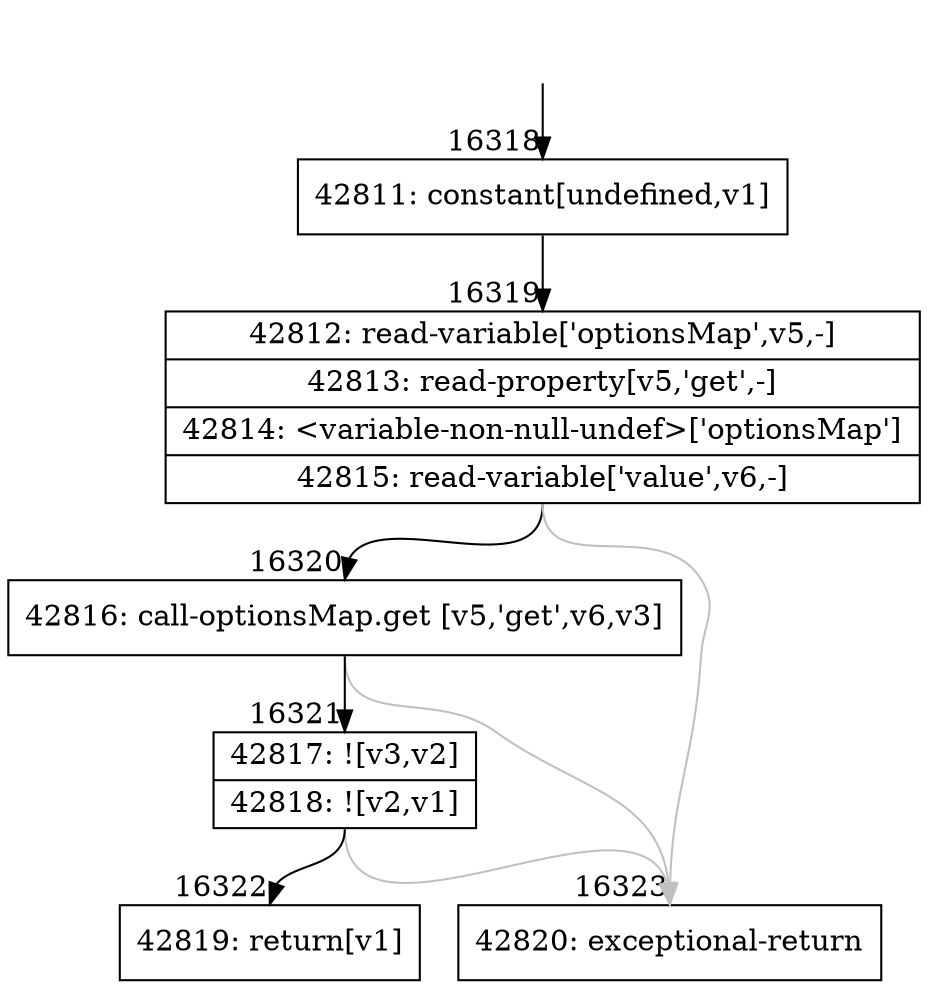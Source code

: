 digraph {
rankdir="TD"
BB_entry1315[shape=none,label=""];
BB_entry1315 -> BB16318 [tailport=s, headport=n, headlabel="    16318"]
BB16318 [shape=record label="{42811: constant[undefined,v1]}" ] 
BB16318 -> BB16319 [tailport=s, headport=n, headlabel="      16319"]
BB16319 [shape=record label="{42812: read-variable['optionsMap',v5,-]|42813: read-property[v5,'get',-]|42814: \<variable-non-null-undef\>['optionsMap']|42815: read-variable['value',v6,-]}" ] 
BB16319 -> BB16320 [tailport=s, headport=n, headlabel="      16320"]
BB16319 -> BB16323 [tailport=s, headport=n, color=gray, headlabel="      16323"]
BB16320 [shape=record label="{42816: call-optionsMap.get [v5,'get',v6,v3]}" ] 
BB16320 -> BB16321 [tailport=s, headport=n, headlabel="      16321"]
BB16320 -> BB16323 [tailport=s, headport=n, color=gray]
BB16321 [shape=record label="{42817: ![v3,v2]|42818: ![v2,v1]}" ] 
BB16321 -> BB16322 [tailport=s, headport=n, headlabel="      16322"]
BB16321 -> BB16323 [tailport=s, headport=n, color=gray]
BB16322 [shape=record label="{42819: return[v1]}" ] 
BB16323 [shape=record label="{42820: exceptional-return}" ] 
//#$~ 28031
}
